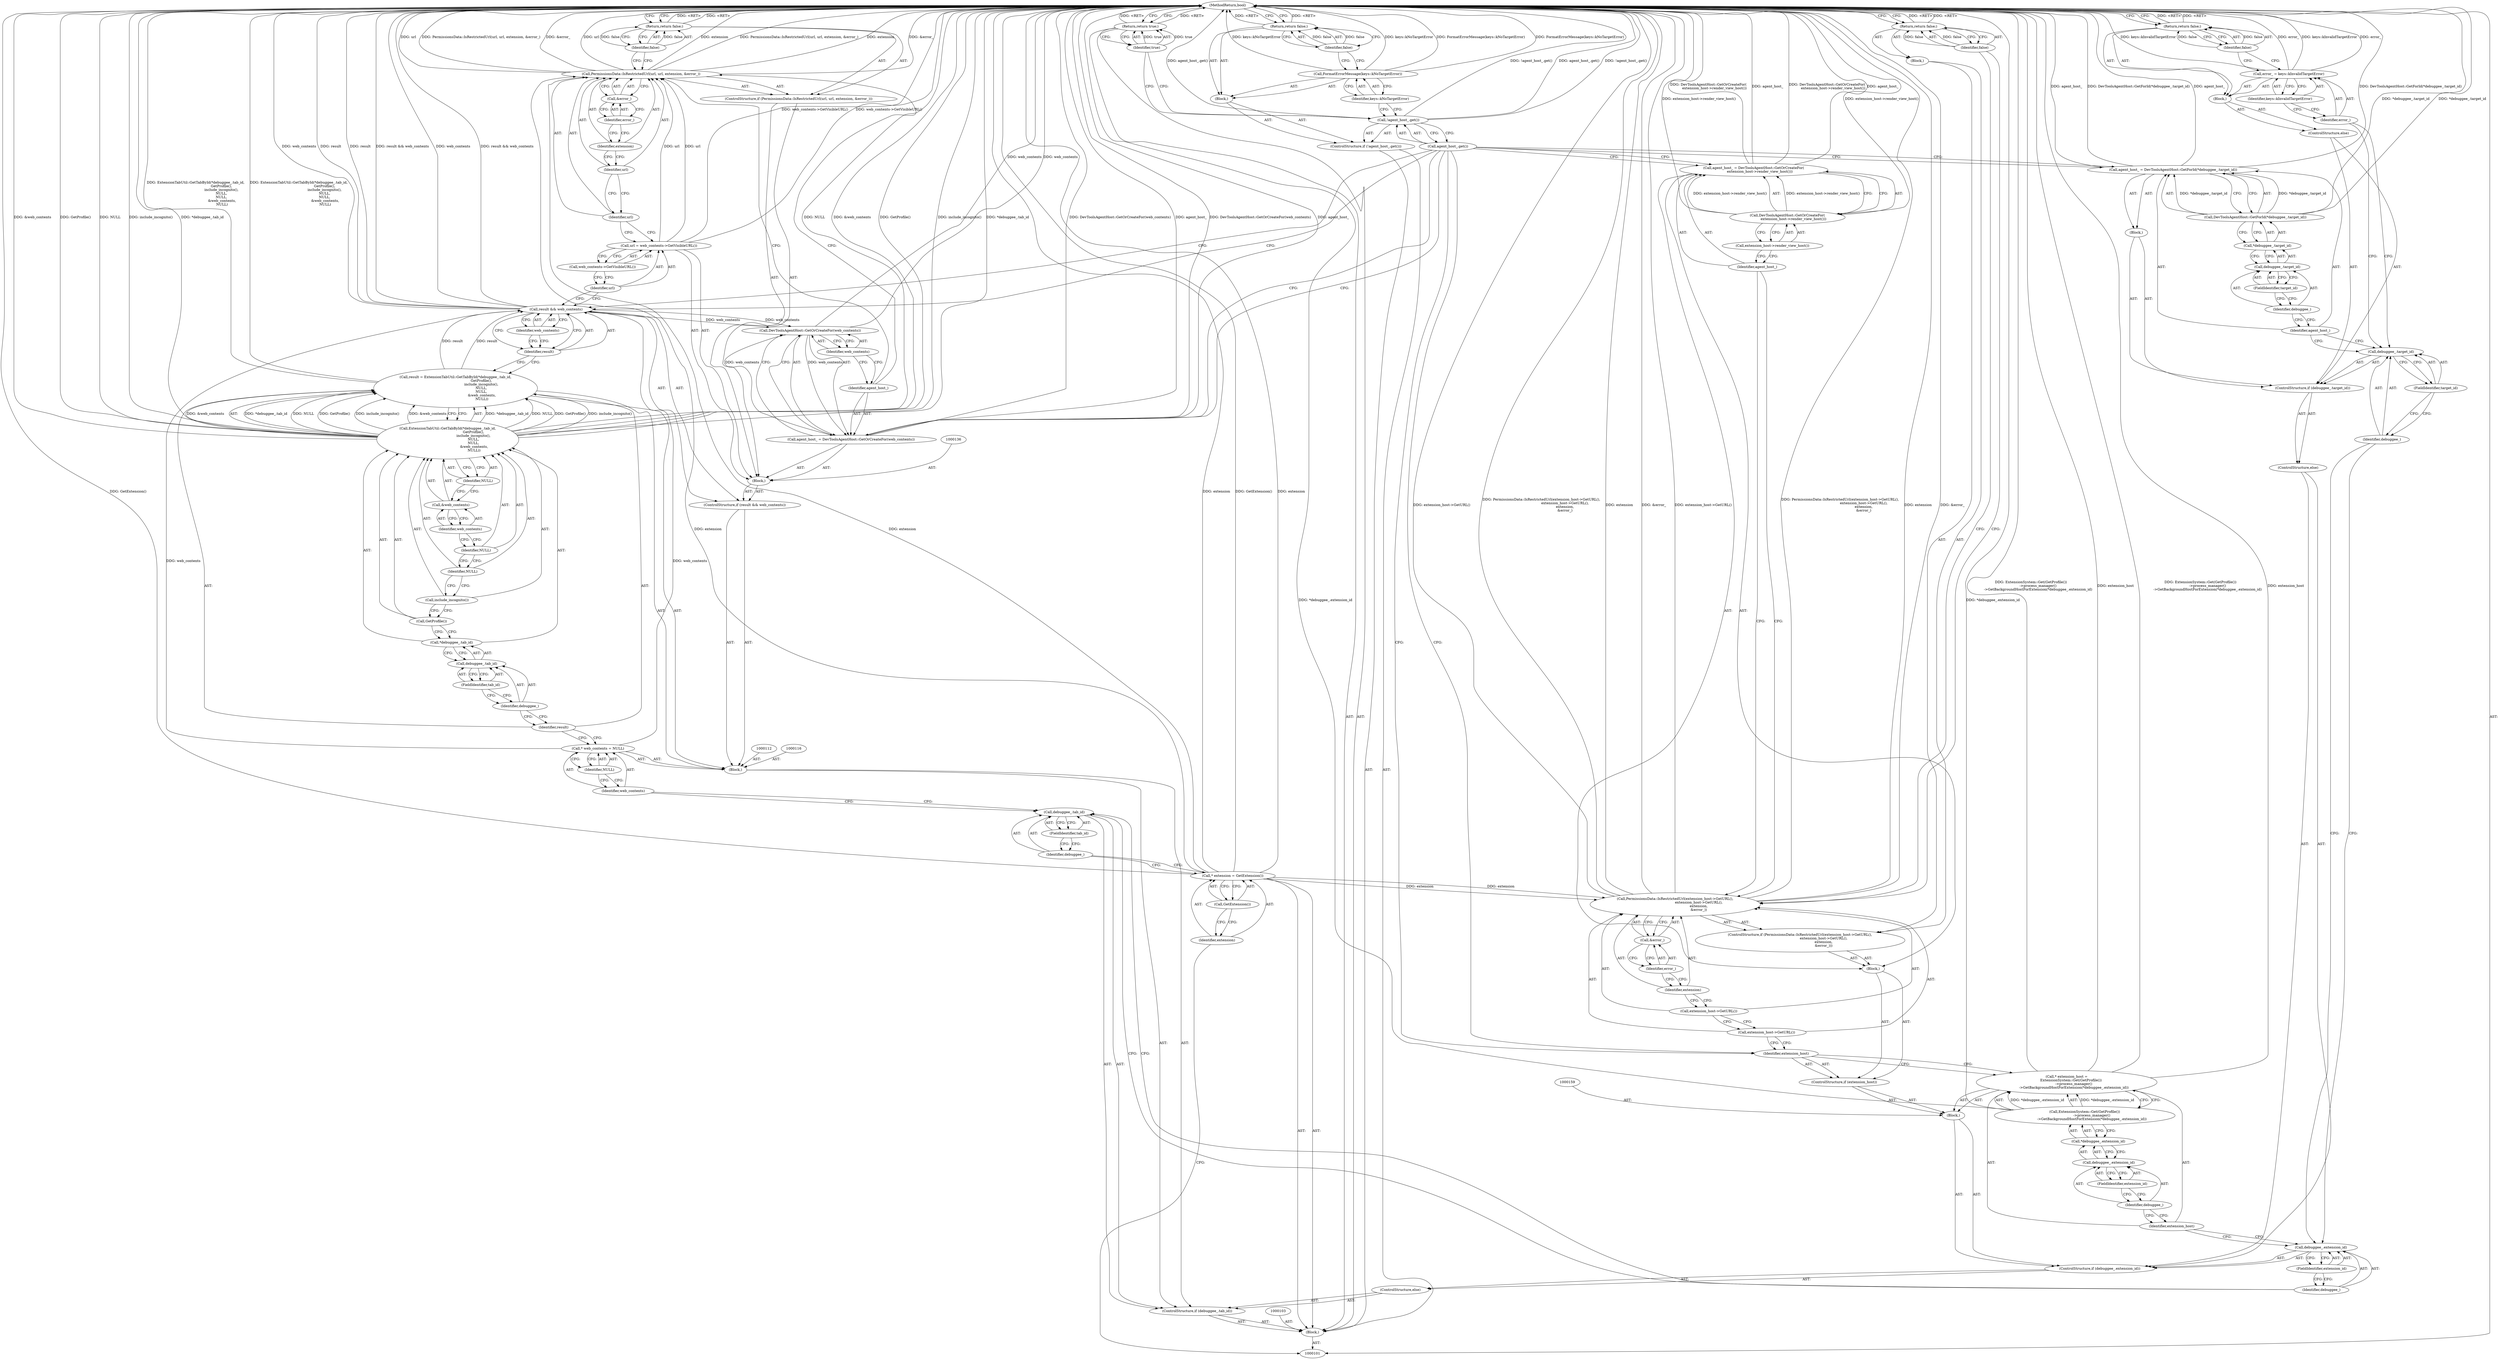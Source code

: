 digraph "0_Chrome_684a212a93141908bcc10f4bc57f3edb53d2d21f" {
"1000214" [label="(MethodReturn,bool)"];
"1000102" [label="(Block,)"];
"1000128" [label="(Call,&web_contents)"];
"1000129" [label="(Identifier,web_contents)"];
"1000130" [label="(Identifier,NULL)"];
"1000134" [label="(Identifier,web_contents)"];
"1000131" [label="(ControlStructure,if (result && web_contents))"];
"1000132" [label="(Call,result && web_contents)"];
"1000133" [label="(Identifier,result)"];
"1000137" [label="(Call,url = web_contents->GetVisibleURL())"];
"1000138" [label="(Identifier,url)"];
"1000139" [label="(Call,web_contents->GetVisibleURL())"];
"1000135" [label="(Block,)"];
"1000141" [label="(Call,PermissionsData::IsRestrictedUrl(url, url, extension, &error_))"];
"1000142" [label="(Identifier,url)"];
"1000143" [label="(Identifier,url)"];
"1000144" [label="(Identifier,extension)"];
"1000140" [label="(ControlStructure,if (PermissionsData::IsRestrictedUrl(url, url, extension, &error_)))"];
"1000145" [label="(Call,&error_)"];
"1000146" [label="(Identifier,error_)"];
"1000148" [label="(Identifier,false)"];
"1000147" [label="(Return,return false;)"];
"1000151" [label="(Call,DevToolsAgentHost::GetOrCreateFor(web_contents))"];
"1000152" [label="(Identifier,web_contents)"];
"1000149" [label="(Call,agent_host_ = DevToolsAgentHost::GetOrCreateFor(web_contents))"];
"1000150" [label="(Identifier,agent_host_)"];
"1000154" [label="(ControlStructure,if (debuggee_.extension_id))"];
"1000155" [label="(Call,debuggee_.extension_id)"];
"1000156" [label="(Identifier,debuggee_)"];
"1000157" [label="(FieldIdentifier,extension_id)"];
"1000153" [label="(ControlStructure,else)"];
"1000104" [label="(Call,* extension = GetExtension())"];
"1000105" [label="(Identifier,extension)"];
"1000106" [label="(Call,GetExtension())"];
"1000160" [label="(Call,* extension_host =\n        ExtensionSystem::Get(GetProfile())\n             ->process_manager()\n             ->GetBackgroundHostForExtension(*debuggee_.extension_id))"];
"1000161" [label="(Identifier,extension_host)"];
"1000158" [label="(Block,)"];
"1000162" [label="(Call,ExtensionSystem::Get(GetProfile())\n             ->process_manager()\n             ->GetBackgroundHostForExtension(*debuggee_.extension_id))"];
"1000163" [label="(Call,*debuggee_.extension_id)"];
"1000164" [label="(Call,debuggee_.extension_id)"];
"1000165" [label="(Identifier,debuggee_)"];
"1000166" [label="(FieldIdentifier,extension_id)"];
"1000169" [label="(Block,)"];
"1000167" [label="(ControlStructure,if (extension_host))"];
"1000168" [label="(Identifier,extension_host)"];
"1000171" [label="(Call,PermissionsData::IsRestrictedUrl(extension_host->GetURL(),\n                                           extension_host->GetURL(),\n                                           extension,\n                                           &error_))"];
"1000172" [label="(Call,extension_host->GetURL())"];
"1000170" [label="(ControlStructure,if (PermissionsData::IsRestrictedUrl(extension_host->GetURL(),\n                                           extension_host->GetURL(),\n                                           extension,\n                                           &error_)))"];
"1000173" [label="(Call,extension_host->GetURL())"];
"1000174" [label="(Identifier,extension)"];
"1000175" [label="(Call,&error_)"];
"1000176" [label="(Identifier,error_)"];
"1000177" [label="(Block,)"];
"1000179" [label="(Identifier,false)"];
"1000178" [label="(Return,return false;)"];
"1000110" [label="(FieldIdentifier,tab_id)"];
"1000107" [label="(ControlStructure,if (debuggee_.tab_id))"];
"1000108" [label="(Call,debuggee_.tab_id)"];
"1000109" [label="(Identifier,debuggee_)"];
"1000182" [label="(Call,DevToolsAgentHost::GetOrCreateFor(\n           extension_host->render_view_host()))"];
"1000180" [label="(Call,agent_host_ = DevToolsAgentHost::GetOrCreateFor(\n           extension_host->render_view_host()))"];
"1000181" [label="(Identifier,agent_host_)"];
"1000183" [label="(Call,extension_host->render_view_host())"];
"1000186" [label="(Call,debuggee_.target_id)"];
"1000187" [label="(Identifier,debuggee_)"];
"1000188" [label="(FieldIdentifier,target_id)"];
"1000189" [label="(Block,)"];
"1000184" [label="(ControlStructure,else)"];
"1000185" [label="(ControlStructure,if (debuggee_.target_id))"];
"1000192" [label="(Call,DevToolsAgentHost::GetForId(*debuggee_.target_id))"];
"1000190" [label="(Call,agent_host_ = DevToolsAgentHost::GetForId(*debuggee_.target_id))"];
"1000191" [label="(Identifier,agent_host_)"];
"1000193" [label="(Call,*debuggee_.target_id)"];
"1000194" [label="(Call,debuggee_.target_id)"];
"1000195" [label="(Identifier,debuggee_)"];
"1000196" [label="(FieldIdentifier,target_id)"];
"1000197" [label="(ControlStructure,else)"];
"1000198" [label="(Block,)"];
"1000201" [label="(Identifier,keys::kInvalidTargetError)"];
"1000199" [label="(Call,error_ = keys::kInvalidTargetError)"];
"1000200" [label="(Identifier,error_)"];
"1000203" [label="(Identifier,false)"];
"1000202" [label="(Return,return false;)"];
"1000113" [label="(Call,* web_contents = NULL)"];
"1000114" [label="(Identifier,web_contents)"];
"1000115" [label="(Identifier,NULL)"];
"1000204" [label="(ControlStructure,if (!agent_host_.get()))"];
"1000207" [label="(Block,)"];
"1000205" [label="(Call,!agent_host_.get())"];
"1000206" [label="(Call,agent_host_.get())"];
"1000209" [label="(Identifier,keys::kNoTargetError)"];
"1000208" [label="(Call,FormatErrorMessage(keys::kNoTargetError))"];
"1000211" [label="(Identifier,false)"];
"1000210" [label="(Return,return false;)"];
"1000212" [label="(Return,return true;)"];
"1000213" [label="(Identifier,true)"];
"1000117" [label="(Call,result = ExtensionTabUtil::GetTabById(*debuggee_.tab_id,\n                                               GetProfile(),\n                                               include_incognito(),\n                                               NULL,\n                                               NULL,\n                                                &web_contents,\n                                                NULL))"];
"1000118" [label="(Identifier,result)"];
"1000119" [label="(Call,ExtensionTabUtil::GetTabById(*debuggee_.tab_id,\n                                               GetProfile(),\n                                               include_incognito(),\n                                               NULL,\n                                               NULL,\n                                                &web_contents,\n                                                NULL))"];
"1000120" [label="(Call,*debuggee_.tab_id)"];
"1000121" [label="(Call,debuggee_.tab_id)"];
"1000122" [label="(Identifier,debuggee_)"];
"1000111" [label="(Block,)"];
"1000123" [label="(FieldIdentifier,tab_id)"];
"1000124" [label="(Call,GetProfile())"];
"1000125" [label="(Call,include_incognito())"];
"1000126" [label="(Identifier,NULL)"];
"1000127" [label="(Identifier,NULL)"];
"1000214" -> "1000101"  [label="AST: "];
"1000214" -> "1000147"  [label="CFG: "];
"1000214" -> "1000178"  [label="CFG: "];
"1000214" -> "1000202"  [label="CFG: "];
"1000214" -> "1000210"  [label="CFG: "];
"1000214" -> "1000212"  [label="CFG: "];
"1000147" -> "1000214"  [label="DDG: <RET>"];
"1000178" -> "1000214"  [label="DDG: <RET>"];
"1000208" -> "1000214"  [label="DDG: keys::kNoTargetError"];
"1000208" -> "1000214"  [label="DDG: FormatErrorMessage(keys::kNoTargetError)"];
"1000149" -> "1000214"  [label="DDG: DevToolsAgentHost::GetOrCreateFor(web_contents)"];
"1000149" -> "1000214"  [label="DDG: agent_host_"];
"1000199" -> "1000214"  [label="DDG: error_"];
"1000199" -> "1000214"  [label="DDG: keys::kInvalidTargetError"];
"1000104" -> "1000214"  [label="DDG: extension"];
"1000104" -> "1000214"  [label="DDG: GetExtension()"];
"1000151" -> "1000214"  [label="DDG: web_contents"];
"1000180" -> "1000214"  [label="DDG: agent_host_"];
"1000180" -> "1000214"  [label="DDG: DevToolsAgentHost::GetOrCreateFor(\n           extension_host->render_view_host())"];
"1000119" -> "1000214"  [label="DDG: NULL"];
"1000119" -> "1000214"  [label="DDG: &web_contents"];
"1000119" -> "1000214"  [label="DDG: GetProfile()"];
"1000119" -> "1000214"  [label="DDG: include_incognito()"];
"1000119" -> "1000214"  [label="DDG: *debuggee_.tab_id"];
"1000132" -> "1000214"  [label="DDG: result"];
"1000132" -> "1000214"  [label="DDG: result && web_contents"];
"1000132" -> "1000214"  [label="DDG: web_contents"];
"1000171" -> "1000214"  [label="DDG: extension_host->GetURL()"];
"1000171" -> "1000214"  [label="DDG: PermissionsData::IsRestrictedUrl(extension_host->GetURL(),\n                                           extension_host->GetURL(),\n                                           extension,\n                                           &error_)"];
"1000171" -> "1000214"  [label="DDG: extension"];
"1000171" -> "1000214"  [label="DDG: &error_"];
"1000141" -> "1000214"  [label="DDG: url"];
"1000141" -> "1000214"  [label="DDG: PermissionsData::IsRestrictedUrl(url, url, extension, &error_)"];
"1000141" -> "1000214"  [label="DDG: extension"];
"1000141" -> "1000214"  [label="DDG: &error_"];
"1000205" -> "1000214"  [label="DDG: agent_host_.get()"];
"1000205" -> "1000214"  [label="DDG: !agent_host_.get()"];
"1000137" -> "1000214"  [label="DDG: web_contents->GetVisibleURL()"];
"1000190" -> "1000214"  [label="DDG: agent_host_"];
"1000190" -> "1000214"  [label="DDG: DevToolsAgentHost::GetForId(*debuggee_.target_id)"];
"1000192" -> "1000214"  [label="DDG: *debuggee_.target_id"];
"1000117" -> "1000214"  [label="DDG: ExtensionTabUtil::GetTabById(*debuggee_.tab_id,\n                                               GetProfile(),\n                                               include_incognito(),\n                                               NULL,\n                                               NULL,\n                                                &web_contents,\n                                                NULL)"];
"1000162" -> "1000214"  [label="DDG: *debuggee_.extension_id"];
"1000160" -> "1000214"  [label="DDG: ExtensionSystem::Get(GetProfile())\n             ->process_manager()\n             ->GetBackgroundHostForExtension(*debuggee_.extension_id)"];
"1000160" -> "1000214"  [label="DDG: extension_host"];
"1000182" -> "1000214"  [label="DDG: extension_host->render_view_host()"];
"1000210" -> "1000214"  [label="DDG: <RET>"];
"1000202" -> "1000214"  [label="DDG: <RET>"];
"1000212" -> "1000214"  [label="DDG: <RET>"];
"1000102" -> "1000101"  [label="AST: "];
"1000103" -> "1000102"  [label="AST: "];
"1000104" -> "1000102"  [label="AST: "];
"1000107" -> "1000102"  [label="AST: "];
"1000204" -> "1000102"  [label="AST: "];
"1000212" -> "1000102"  [label="AST: "];
"1000128" -> "1000119"  [label="AST: "];
"1000128" -> "1000129"  [label="CFG: "];
"1000129" -> "1000128"  [label="AST: "];
"1000130" -> "1000128"  [label="CFG: "];
"1000129" -> "1000128"  [label="AST: "];
"1000129" -> "1000127"  [label="CFG: "];
"1000128" -> "1000129"  [label="CFG: "];
"1000130" -> "1000119"  [label="AST: "];
"1000130" -> "1000128"  [label="CFG: "];
"1000119" -> "1000130"  [label="CFG: "];
"1000134" -> "1000132"  [label="AST: "];
"1000134" -> "1000133"  [label="CFG: "];
"1000132" -> "1000134"  [label="CFG: "];
"1000131" -> "1000111"  [label="AST: "];
"1000132" -> "1000131"  [label="AST: "];
"1000135" -> "1000131"  [label="AST: "];
"1000132" -> "1000131"  [label="AST: "];
"1000132" -> "1000133"  [label="CFG: "];
"1000132" -> "1000134"  [label="CFG: "];
"1000133" -> "1000132"  [label="AST: "];
"1000134" -> "1000132"  [label="AST: "];
"1000138" -> "1000132"  [label="CFG: "];
"1000206" -> "1000132"  [label="CFG: "];
"1000132" -> "1000214"  [label="DDG: result"];
"1000132" -> "1000214"  [label="DDG: result && web_contents"];
"1000132" -> "1000214"  [label="DDG: web_contents"];
"1000117" -> "1000132"  [label="DDG: result"];
"1000113" -> "1000132"  [label="DDG: web_contents"];
"1000132" -> "1000151"  [label="DDG: web_contents"];
"1000133" -> "1000132"  [label="AST: "];
"1000133" -> "1000117"  [label="CFG: "];
"1000134" -> "1000133"  [label="CFG: "];
"1000132" -> "1000133"  [label="CFG: "];
"1000137" -> "1000135"  [label="AST: "];
"1000137" -> "1000139"  [label="CFG: "];
"1000138" -> "1000137"  [label="AST: "];
"1000139" -> "1000137"  [label="AST: "];
"1000142" -> "1000137"  [label="CFG: "];
"1000137" -> "1000214"  [label="DDG: web_contents->GetVisibleURL()"];
"1000137" -> "1000141"  [label="DDG: url"];
"1000138" -> "1000137"  [label="AST: "];
"1000138" -> "1000132"  [label="CFG: "];
"1000139" -> "1000138"  [label="CFG: "];
"1000139" -> "1000137"  [label="AST: "];
"1000139" -> "1000138"  [label="CFG: "];
"1000137" -> "1000139"  [label="CFG: "];
"1000135" -> "1000131"  [label="AST: "];
"1000136" -> "1000135"  [label="AST: "];
"1000137" -> "1000135"  [label="AST: "];
"1000140" -> "1000135"  [label="AST: "];
"1000149" -> "1000135"  [label="AST: "];
"1000141" -> "1000140"  [label="AST: "];
"1000141" -> "1000145"  [label="CFG: "];
"1000142" -> "1000141"  [label="AST: "];
"1000143" -> "1000141"  [label="AST: "];
"1000144" -> "1000141"  [label="AST: "];
"1000145" -> "1000141"  [label="AST: "];
"1000148" -> "1000141"  [label="CFG: "];
"1000150" -> "1000141"  [label="CFG: "];
"1000141" -> "1000214"  [label="DDG: url"];
"1000141" -> "1000214"  [label="DDG: PermissionsData::IsRestrictedUrl(url, url, extension, &error_)"];
"1000141" -> "1000214"  [label="DDG: extension"];
"1000141" -> "1000214"  [label="DDG: &error_"];
"1000137" -> "1000141"  [label="DDG: url"];
"1000104" -> "1000141"  [label="DDG: extension"];
"1000142" -> "1000141"  [label="AST: "];
"1000142" -> "1000137"  [label="CFG: "];
"1000143" -> "1000142"  [label="CFG: "];
"1000143" -> "1000141"  [label="AST: "];
"1000143" -> "1000142"  [label="CFG: "];
"1000144" -> "1000143"  [label="CFG: "];
"1000144" -> "1000141"  [label="AST: "];
"1000144" -> "1000143"  [label="CFG: "];
"1000146" -> "1000144"  [label="CFG: "];
"1000140" -> "1000135"  [label="AST: "];
"1000141" -> "1000140"  [label="AST: "];
"1000147" -> "1000140"  [label="AST: "];
"1000145" -> "1000141"  [label="AST: "];
"1000145" -> "1000146"  [label="CFG: "];
"1000146" -> "1000145"  [label="AST: "];
"1000141" -> "1000145"  [label="CFG: "];
"1000146" -> "1000145"  [label="AST: "];
"1000146" -> "1000144"  [label="CFG: "];
"1000145" -> "1000146"  [label="CFG: "];
"1000148" -> "1000147"  [label="AST: "];
"1000148" -> "1000141"  [label="CFG: "];
"1000147" -> "1000148"  [label="CFG: "];
"1000148" -> "1000147"  [label="DDG: false"];
"1000147" -> "1000140"  [label="AST: "];
"1000147" -> "1000148"  [label="CFG: "];
"1000148" -> "1000147"  [label="AST: "];
"1000214" -> "1000147"  [label="CFG: "];
"1000147" -> "1000214"  [label="DDG: <RET>"];
"1000148" -> "1000147"  [label="DDG: false"];
"1000151" -> "1000149"  [label="AST: "];
"1000151" -> "1000152"  [label="CFG: "];
"1000152" -> "1000151"  [label="AST: "];
"1000149" -> "1000151"  [label="CFG: "];
"1000151" -> "1000214"  [label="DDG: web_contents"];
"1000151" -> "1000149"  [label="DDG: web_contents"];
"1000132" -> "1000151"  [label="DDG: web_contents"];
"1000152" -> "1000151"  [label="AST: "];
"1000152" -> "1000150"  [label="CFG: "];
"1000151" -> "1000152"  [label="CFG: "];
"1000149" -> "1000135"  [label="AST: "];
"1000149" -> "1000151"  [label="CFG: "];
"1000150" -> "1000149"  [label="AST: "];
"1000151" -> "1000149"  [label="AST: "];
"1000206" -> "1000149"  [label="CFG: "];
"1000149" -> "1000214"  [label="DDG: DevToolsAgentHost::GetOrCreateFor(web_contents)"];
"1000149" -> "1000214"  [label="DDG: agent_host_"];
"1000151" -> "1000149"  [label="DDG: web_contents"];
"1000150" -> "1000149"  [label="AST: "];
"1000150" -> "1000141"  [label="CFG: "];
"1000152" -> "1000150"  [label="CFG: "];
"1000154" -> "1000153"  [label="AST: "];
"1000155" -> "1000154"  [label="AST: "];
"1000158" -> "1000154"  [label="AST: "];
"1000184" -> "1000154"  [label="AST: "];
"1000155" -> "1000154"  [label="AST: "];
"1000155" -> "1000157"  [label="CFG: "];
"1000156" -> "1000155"  [label="AST: "];
"1000157" -> "1000155"  [label="AST: "];
"1000161" -> "1000155"  [label="CFG: "];
"1000187" -> "1000155"  [label="CFG: "];
"1000156" -> "1000155"  [label="AST: "];
"1000156" -> "1000108"  [label="CFG: "];
"1000157" -> "1000156"  [label="CFG: "];
"1000157" -> "1000155"  [label="AST: "];
"1000157" -> "1000156"  [label="CFG: "];
"1000155" -> "1000157"  [label="CFG: "];
"1000153" -> "1000107"  [label="AST: "];
"1000154" -> "1000153"  [label="AST: "];
"1000104" -> "1000102"  [label="AST: "];
"1000104" -> "1000106"  [label="CFG: "];
"1000105" -> "1000104"  [label="AST: "];
"1000106" -> "1000104"  [label="AST: "];
"1000109" -> "1000104"  [label="CFG: "];
"1000104" -> "1000214"  [label="DDG: extension"];
"1000104" -> "1000214"  [label="DDG: GetExtension()"];
"1000104" -> "1000141"  [label="DDG: extension"];
"1000104" -> "1000171"  [label="DDG: extension"];
"1000105" -> "1000104"  [label="AST: "];
"1000105" -> "1000101"  [label="CFG: "];
"1000106" -> "1000105"  [label="CFG: "];
"1000106" -> "1000104"  [label="AST: "];
"1000106" -> "1000105"  [label="CFG: "];
"1000104" -> "1000106"  [label="CFG: "];
"1000160" -> "1000158"  [label="AST: "];
"1000160" -> "1000162"  [label="CFG: "];
"1000161" -> "1000160"  [label="AST: "];
"1000162" -> "1000160"  [label="AST: "];
"1000168" -> "1000160"  [label="CFG: "];
"1000160" -> "1000214"  [label="DDG: ExtensionSystem::Get(GetProfile())\n             ->process_manager()\n             ->GetBackgroundHostForExtension(*debuggee_.extension_id)"];
"1000160" -> "1000214"  [label="DDG: extension_host"];
"1000162" -> "1000160"  [label="DDG: *debuggee_.extension_id"];
"1000161" -> "1000160"  [label="AST: "];
"1000161" -> "1000155"  [label="CFG: "];
"1000165" -> "1000161"  [label="CFG: "];
"1000158" -> "1000154"  [label="AST: "];
"1000159" -> "1000158"  [label="AST: "];
"1000160" -> "1000158"  [label="AST: "];
"1000167" -> "1000158"  [label="AST: "];
"1000162" -> "1000160"  [label="AST: "];
"1000162" -> "1000163"  [label="CFG: "];
"1000163" -> "1000162"  [label="AST: "];
"1000160" -> "1000162"  [label="CFG: "];
"1000162" -> "1000214"  [label="DDG: *debuggee_.extension_id"];
"1000162" -> "1000160"  [label="DDG: *debuggee_.extension_id"];
"1000163" -> "1000162"  [label="AST: "];
"1000163" -> "1000164"  [label="CFG: "];
"1000164" -> "1000163"  [label="AST: "];
"1000162" -> "1000163"  [label="CFG: "];
"1000164" -> "1000163"  [label="AST: "];
"1000164" -> "1000166"  [label="CFG: "];
"1000165" -> "1000164"  [label="AST: "];
"1000166" -> "1000164"  [label="AST: "];
"1000163" -> "1000164"  [label="CFG: "];
"1000165" -> "1000164"  [label="AST: "];
"1000165" -> "1000161"  [label="CFG: "];
"1000166" -> "1000165"  [label="CFG: "];
"1000166" -> "1000164"  [label="AST: "];
"1000166" -> "1000165"  [label="CFG: "];
"1000164" -> "1000166"  [label="CFG: "];
"1000169" -> "1000167"  [label="AST: "];
"1000170" -> "1000169"  [label="AST: "];
"1000180" -> "1000169"  [label="AST: "];
"1000167" -> "1000158"  [label="AST: "];
"1000168" -> "1000167"  [label="AST: "];
"1000169" -> "1000167"  [label="AST: "];
"1000168" -> "1000167"  [label="AST: "];
"1000168" -> "1000160"  [label="CFG: "];
"1000172" -> "1000168"  [label="CFG: "];
"1000206" -> "1000168"  [label="CFG: "];
"1000171" -> "1000170"  [label="AST: "];
"1000171" -> "1000175"  [label="CFG: "];
"1000172" -> "1000171"  [label="AST: "];
"1000173" -> "1000171"  [label="AST: "];
"1000174" -> "1000171"  [label="AST: "];
"1000175" -> "1000171"  [label="AST: "];
"1000179" -> "1000171"  [label="CFG: "];
"1000181" -> "1000171"  [label="CFG: "];
"1000171" -> "1000214"  [label="DDG: extension_host->GetURL()"];
"1000171" -> "1000214"  [label="DDG: PermissionsData::IsRestrictedUrl(extension_host->GetURL(),\n                                           extension_host->GetURL(),\n                                           extension,\n                                           &error_)"];
"1000171" -> "1000214"  [label="DDG: extension"];
"1000171" -> "1000214"  [label="DDG: &error_"];
"1000104" -> "1000171"  [label="DDG: extension"];
"1000172" -> "1000171"  [label="AST: "];
"1000172" -> "1000168"  [label="CFG: "];
"1000173" -> "1000172"  [label="CFG: "];
"1000170" -> "1000169"  [label="AST: "];
"1000171" -> "1000170"  [label="AST: "];
"1000177" -> "1000170"  [label="AST: "];
"1000173" -> "1000171"  [label="AST: "];
"1000173" -> "1000172"  [label="CFG: "];
"1000174" -> "1000173"  [label="CFG: "];
"1000174" -> "1000171"  [label="AST: "];
"1000174" -> "1000173"  [label="CFG: "];
"1000176" -> "1000174"  [label="CFG: "];
"1000175" -> "1000171"  [label="AST: "];
"1000175" -> "1000176"  [label="CFG: "];
"1000176" -> "1000175"  [label="AST: "];
"1000171" -> "1000175"  [label="CFG: "];
"1000176" -> "1000175"  [label="AST: "];
"1000176" -> "1000174"  [label="CFG: "];
"1000175" -> "1000176"  [label="CFG: "];
"1000177" -> "1000170"  [label="AST: "];
"1000178" -> "1000177"  [label="AST: "];
"1000179" -> "1000178"  [label="AST: "];
"1000179" -> "1000171"  [label="CFG: "];
"1000178" -> "1000179"  [label="CFG: "];
"1000179" -> "1000178"  [label="DDG: false"];
"1000178" -> "1000177"  [label="AST: "];
"1000178" -> "1000179"  [label="CFG: "];
"1000179" -> "1000178"  [label="AST: "];
"1000214" -> "1000178"  [label="CFG: "];
"1000178" -> "1000214"  [label="DDG: <RET>"];
"1000179" -> "1000178"  [label="DDG: false"];
"1000110" -> "1000108"  [label="AST: "];
"1000110" -> "1000109"  [label="CFG: "];
"1000108" -> "1000110"  [label="CFG: "];
"1000107" -> "1000102"  [label="AST: "];
"1000108" -> "1000107"  [label="AST: "];
"1000111" -> "1000107"  [label="AST: "];
"1000153" -> "1000107"  [label="AST: "];
"1000108" -> "1000107"  [label="AST: "];
"1000108" -> "1000110"  [label="CFG: "];
"1000109" -> "1000108"  [label="AST: "];
"1000110" -> "1000108"  [label="AST: "];
"1000114" -> "1000108"  [label="CFG: "];
"1000156" -> "1000108"  [label="CFG: "];
"1000109" -> "1000108"  [label="AST: "];
"1000109" -> "1000104"  [label="CFG: "];
"1000110" -> "1000109"  [label="CFG: "];
"1000182" -> "1000180"  [label="AST: "];
"1000182" -> "1000183"  [label="CFG: "];
"1000183" -> "1000182"  [label="AST: "];
"1000180" -> "1000182"  [label="CFG: "];
"1000182" -> "1000214"  [label="DDG: extension_host->render_view_host()"];
"1000182" -> "1000180"  [label="DDG: extension_host->render_view_host()"];
"1000180" -> "1000169"  [label="AST: "];
"1000180" -> "1000182"  [label="CFG: "];
"1000181" -> "1000180"  [label="AST: "];
"1000182" -> "1000180"  [label="AST: "];
"1000206" -> "1000180"  [label="CFG: "];
"1000180" -> "1000214"  [label="DDG: agent_host_"];
"1000180" -> "1000214"  [label="DDG: DevToolsAgentHost::GetOrCreateFor(\n           extension_host->render_view_host())"];
"1000182" -> "1000180"  [label="DDG: extension_host->render_view_host()"];
"1000181" -> "1000180"  [label="AST: "];
"1000181" -> "1000171"  [label="CFG: "];
"1000183" -> "1000181"  [label="CFG: "];
"1000183" -> "1000182"  [label="AST: "];
"1000183" -> "1000181"  [label="CFG: "];
"1000182" -> "1000183"  [label="CFG: "];
"1000186" -> "1000185"  [label="AST: "];
"1000186" -> "1000188"  [label="CFG: "];
"1000187" -> "1000186"  [label="AST: "];
"1000188" -> "1000186"  [label="AST: "];
"1000191" -> "1000186"  [label="CFG: "];
"1000200" -> "1000186"  [label="CFG: "];
"1000187" -> "1000186"  [label="AST: "];
"1000187" -> "1000155"  [label="CFG: "];
"1000188" -> "1000187"  [label="CFG: "];
"1000188" -> "1000186"  [label="AST: "];
"1000188" -> "1000187"  [label="CFG: "];
"1000186" -> "1000188"  [label="CFG: "];
"1000189" -> "1000185"  [label="AST: "];
"1000190" -> "1000189"  [label="AST: "];
"1000184" -> "1000154"  [label="AST: "];
"1000185" -> "1000184"  [label="AST: "];
"1000185" -> "1000184"  [label="AST: "];
"1000186" -> "1000185"  [label="AST: "];
"1000189" -> "1000185"  [label="AST: "];
"1000197" -> "1000185"  [label="AST: "];
"1000192" -> "1000190"  [label="AST: "];
"1000192" -> "1000193"  [label="CFG: "];
"1000193" -> "1000192"  [label="AST: "];
"1000190" -> "1000192"  [label="CFG: "];
"1000192" -> "1000214"  [label="DDG: *debuggee_.target_id"];
"1000192" -> "1000190"  [label="DDG: *debuggee_.target_id"];
"1000190" -> "1000189"  [label="AST: "];
"1000190" -> "1000192"  [label="CFG: "];
"1000191" -> "1000190"  [label="AST: "];
"1000192" -> "1000190"  [label="AST: "];
"1000206" -> "1000190"  [label="CFG: "];
"1000190" -> "1000214"  [label="DDG: agent_host_"];
"1000190" -> "1000214"  [label="DDG: DevToolsAgentHost::GetForId(*debuggee_.target_id)"];
"1000192" -> "1000190"  [label="DDG: *debuggee_.target_id"];
"1000191" -> "1000190"  [label="AST: "];
"1000191" -> "1000186"  [label="CFG: "];
"1000195" -> "1000191"  [label="CFG: "];
"1000193" -> "1000192"  [label="AST: "];
"1000193" -> "1000194"  [label="CFG: "];
"1000194" -> "1000193"  [label="AST: "];
"1000192" -> "1000193"  [label="CFG: "];
"1000194" -> "1000193"  [label="AST: "];
"1000194" -> "1000196"  [label="CFG: "];
"1000195" -> "1000194"  [label="AST: "];
"1000196" -> "1000194"  [label="AST: "];
"1000193" -> "1000194"  [label="CFG: "];
"1000195" -> "1000194"  [label="AST: "];
"1000195" -> "1000191"  [label="CFG: "];
"1000196" -> "1000195"  [label="CFG: "];
"1000196" -> "1000194"  [label="AST: "];
"1000196" -> "1000195"  [label="CFG: "];
"1000194" -> "1000196"  [label="CFG: "];
"1000197" -> "1000185"  [label="AST: "];
"1000198" -> "1000197"  [label="AST: "];
"1000198" -> "1000197"  [label="AST: "];
"1000199" -> "1000198"  [label="AST: "];
"1000202" -> "1000198"  [label="AST: "];
"1000201" -> "1000199"  [label="AST: "];
"1000201" -> "1000200"  [label="CFG: "];
"1000199" -> "1000201"  [label="CFG: "];
"1000199" -> "1000198"  [label="AST: "];
"1000199" -> "1000201"  [label="CFG: "];
"1000200" -> "1000199"  [label="AST: "];
"1000201" -> "1000199"  [label="AST: "];
"1000203" -> "1000199"  [label="CFG: "];
"1000199" -> "1000214"  [label="DDG: error_"];
"1000199" -> "1000214"  [label="DDG: keys::kInvalidTargetError"];
"1000200" -> "1000199"  [label="AST: "];
"1000200" -> "1000186"  [label="CFG: "];
"1000201" -> "1000200"  [label="CFG: "];
"1000203" -> "1000202"  [label="AST: "];
"1000203" -> "1000199"  [label="CFG: "];
"1000202" -> "1000203"  [label="CFG: "];
"1000203" -> "1000202"  [label="DDG: false"];
"1000202" -> "1000198"  [label="AST: "];
"1000202" -> "1000203"  [label="CFG: "];
"1000203" -> "1000202"  [label="AST: "];
"1000214" -> "1000202"  [label="CFG: "];
"1000202" -> "1000214"  [label="DDG: <RET>"];
"1000203" -> "1000202"  [label="DDG: false"];
"1000113" -> "1000111"  [label="AST: "];
"1000113" -> "1000115"  [label="CFG: "];
"1000114" -> "1000113"  [label="AST: "];
"1000115" -> "1000113"  [label="AST: "];
"1000118" -> "1000113"  [label="CFG: "];
"1000113" -> "1000132"  [label="DDG: web_contents"];
"1000114" -> "1000113"  [label="AST: "];
"1000114" -> "1000108"  [label="CFG: "];
"1000115" -> "1000114"  [label="CFG: "];
"1000115" -> "1000113"  [label="AST: "];
"1000115" -> "1000114"  [label="CFG: "];
"1000113" -> "1000115"  [label="CFG: "];
"1000204" -> "1000102"  [label="AST: "];
"1000205" -> "1000204"  [label="AST: "];
"1000207" -> "1000204"  [label="AST: "];
"1000207" -> "1000204"  [label="AST: "];
"1000208" -> "1000207"  [label="AST: "];
"1000210" -> "1000207"  [label="AST: "];
"1000205" -> "1000204"  [label="AST: "];
"1000205" -> "1000206"  [label="CFG: "];
"1000206" -> "1000205"  [label="AST: "];
"1000209" -> "1000205"  [label="CFG: "];
"1000213" -> "1000205"  [label="CFG: "];
"1000205" -> "1000214"  [label="DDG: agent_host_.get()"];
"1000205" -> "1000214"  [label="DDG: !agent_host_.get()"];
"1000206" -> "1000205"  [label="AST: "];
"1000206" -> "1000149"  [label="CFG: "];
"1000206" -> "1000132"  [label="CFG: "];
"1000206" -> "1000180"  [label="CFG: "];
"1000206" -> "1000168"  [label="CFG: "];
"1000206" -> "1000190"  [label="CFG: "];
"1000205" -> "1000206"  [label="CFG: "];
"1000209" -> "1000208"  [label="AST: "];
"1000209" -> "1000205"  [label="CFG: "];
"1000208" -> "1000209"  [label="CFG: "];
"1000208" -> "1000207"  [label="AST: "];
"1000208" -> "1000209"  [label="CFG: "];
"1000209" -> "1000208"  [label="AST: "];
"1000211" -> "1000208"  [label="CFG: "];
"1000208" -> "1000214"  [label="DDG: keys::kNoTargetError"];
"1000208" -> "1000214"  [label="DDG: FormatErrorMessage(keys::kNoTargetError)"];
"1000211" -> "1000210"  [label="AST: "];
"1000211" -> "1000208"  [label="CFG: "];
"1000210" -> "1000211"  [label="CFG: "];
"1000211" -> "1000210"  [label="DDG: false"];
"1000210" -> "1000207"  [label="AST: "];
"1000210" -> "1000211"  [label="CFG: "];
"1000211" -> "1000210"  [label="AST: "];
"1000214" -> "1000210"  [label="CFG: "];
"1000210" -> "1000214"  [label="DDG: <RET>"];
"1000211" -> "1000210"  [label="DDG: false"];
"1000212" -> "1000102"  [label="AST: "];
"1000212" -> "1000213"  [label="CFG: "];
"1000213" -> "1000212"  [label="AST: "];
"1000214" -> "1000212"  [label="CFG: "];
"1000212" -> "1000214"  [label="DDG: <RET>"];
"1000213" -> "1000212"  [label="DDG: true"];
"1000213" -> "1000212"  [label="AST: "];
"1000213" -> "1000205"  [label="CFG: "];
"1000212" -> "1000213"  [label="CFG: "];
"1000213" -> "1000212"  [label="DDG: true"];
"1000117" -> "1000111"  [label="AST: "];
"1000117" -> "1000119"  [label="CFG: "];
"1000118" -> "1000117"  [label="AST: "];
"1000119" -> "1000117"  [label="AST: "];
"1000133" -> "1000117"  [label="CFG: "];
"1000117" -> "1000214"  [label="DDG: ExtensionTabUtil::GetTabById(*debuggee_.tab_id,\n                                               GetProfile(),\n                                               include_incognito(),\n                                               NULL,\n                                               NULL,\n                                                &web_contents,\n                                                NULL)"];
"1000119" -> "1000117"  [label="DDG: *debuggee_.tab_id"];
"1000119" -> "1000117"  [label="DDG: NULL"];
"1000119" -> "1000117"  [label="DDG: GetProfile()"];
"1000119" -> "1000117"  [label="DDG: include_incognito()"];
"1000119" -> "1000117"  [label="DDG: &web_contents"];
"1000117" -> "1000132"  [label="DDG: result"];
"1000118" -> "1000117"  [label="AST: "];
"1000118" -> "1000113"  [label="CFG: "];
"1000122" -> "1000118"  [label="CFG: "];
"1000119" -> "1000117"  [label="AST: "];
"1000119" -> "1000130"  [label="CFG: "];
"1000120" -> "1000119"  [label="AST: "];
"1000124" -> "1000119"  [label="AST: "];
"1000125" -> "1000119"  [label="AST: "];
"1000126" -> "1000119"  [label="AST: "];
"1000127" -> "1000119"  [label="AST: "];
"1000128" -> "1000119"  [label="AST: "];
"1000130" -> "1000119"  [label="AST: "];
"1000117" -> "1000119"  [label="CFG: "];
"1000119" -> "1000214"  [label="DDG: NULL"];
"1000119" -> "1000214"  [label="DDG: &web_contents"];
"1000119" -> "1000214"  [label="DDG: GetProfile()"];
"1000119" -> "1000214"  [label="DDG: include_incognito()"];
"1000119" -> "1000214"  [label="DDG: *debuggee_.tab_id"];
"1000119" -> "1000117"  [label="DDG: *debuggee_.tab_id"];
"1000119" -> "1000117"  [label="DDG: NULL"];
"1000119" -> "1000117"  [label="DDG: GetProfile()"];
"1000119" -> "1000117"  [label="DDG: include_incognito()"];
"1000119" -> "1000117"  [label="DDG: &web_contents"];
"1000120" -> "1000119"  [label="AST: "];
"1000120" -> "1000121"  [label="CFG: "];
"1000121" -> "1000120"  [label="AST: "];
"1000124" -> "1000120"  [label="CFG: "];
"1000121" -> "1000120"  [label="AST: "];
"1000121" -> "1000123"  [label="CFG: "];
"1000122" -> "1000121"  [label="AST: "];
"1000123" -> "1000121"  [label="AST: "];
"1000120" -> "1000121"  [label="CFG: "];
"1000122" -> "1000121"  [label="AST: "];
"1000122" -> "1000118"  [label="CFG: "];
"1000123" -> "1000122"  [label="CFG: "];
"1000111" -> "1000107"  [label="AST: "];
"1000112" -> "1000111"  [label="AST: "];
"1000113" -> "1000111"  [label="AST: "];
"1000116" -> "1000111"  [label="AST: "];
"1000117" -> "1000111"  [label="AST: "];
"1000131" -> "1000111"  [label="AST: "];
"1000123" -> "1000121"  [label="AST: "];
"1000123" -> "1000122"  [label="CFG: "];
"1000121" -> "1000123"  [label="CFG: "];
"1000124" -> "1000119"  [label="AST: "];
"1000124" -> "1000120"  [label="CFG: "];
"1000125" -> "1000124"  [label="CFG: "];
"1000125" -> "1000119"  [label="AST: "];
"1000125" -> "1000124"  [label="CFG: "];
"1000126" -> "1000125"  [label="CFG: "];
"1000126" -> "1000119"  [label="AST: "];
"1000126" -> "1000125"  [label="CFG: "];
"1000127" -> "1000126"  [label="CFG: "];
"1000127" -> "1000119"  [label="AST: "];
"1000127" -> "1000126"  [label="CFG: "];
"1000129" -> "1000127"  [label="CFG: "];
}
